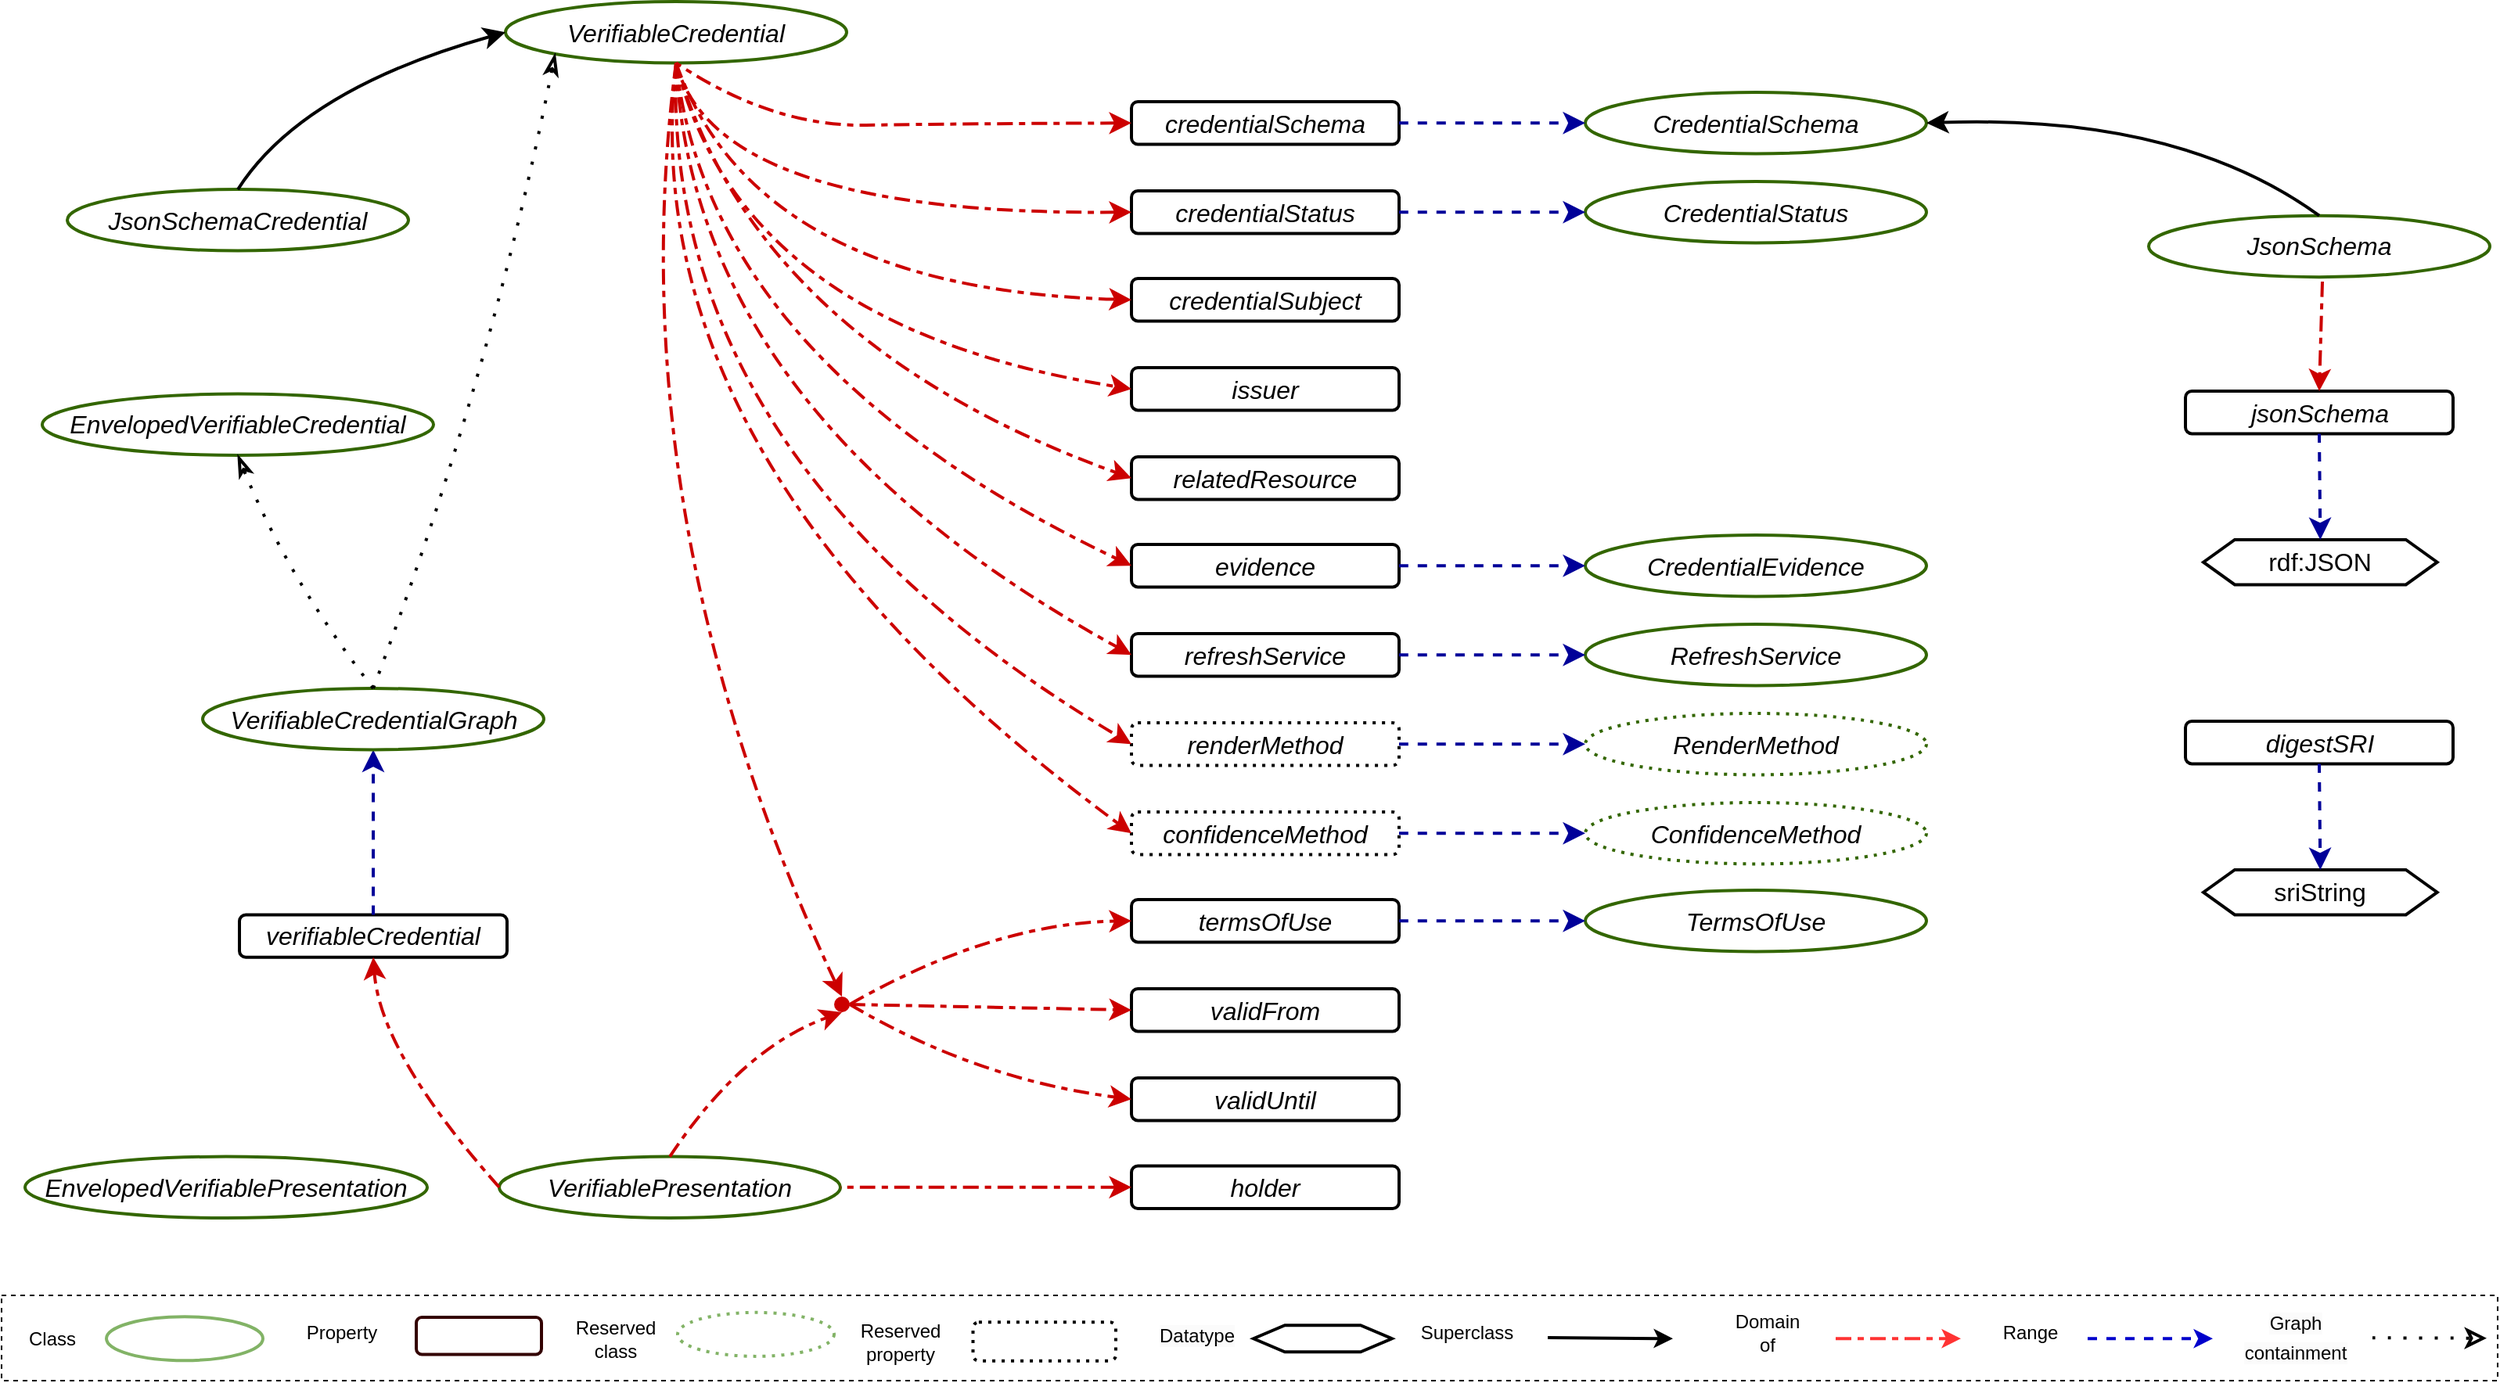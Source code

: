 <mxfile version="24.7.5">
  <diagram name="Page-1" id="5wcF2D67hh1iBqyEtvuE">
    <mxGraphModel dx="3200" dy="2116" grid="1" gridSize="10" guides="1" tooltips="1" connect="1" arrows="1" fold="1" page="1" pageScale="1" pageWidth="1600" pageHeight="900" math="0" shadow="0">
      <root>
        <mxCell id="0" />
        <mxCell id="1" parent="0" />
        <UserObject label="&lt;i&gt;&lt;font color=&quot;#000000&quot;&gt;verifiableCredential&lt;/font&gt;&lt;/i&gt;" link="https://www.w3.org/2018/credentials#verifiableCredential" id="1oUjKqBKF74gJ-cnWfdO-3">
          <mxCell style="rounded=1;whiteSpace=wrap;html=1;fontSize=16;fillColor=none;strokeWidth=2;" parent="1" vertex="1">
            <mxGeometry x="-1446" y="-305.295" width="171" height="27.21" as="geometry" />
          </mxCell>
        </UserObject>
        <UserObject label="&lt;i&gt;&lt;font color=&quot;#000000&quot;&gt;VerifiableCredential&lt;/font&gt;&lt;/i&gt;" link="https://www.w3.org/2018/credentials#VerifiableCredential" id="1oUjKqBKF74gJ-cnWfdO-5">
          <mxCell style="ellipse;whiteSpace=wrap;html=1;fontSize=16;fillColor=none;strokeWidth=2;strokeColor=#336600;" parent="1" vertex="1">
            <mxGeometry x="-1276" y="-889" width="218" height="39.215" as="geometry" />
          </mxCell>
        </UserObject>
        <UserObject label="&lt;i&gt;&lt;font color=&quot;#000000&quot;&gt;JsonSchemaCredential&lt;/font&gt;&lt;/i&gt;" link="https://www.w3.org/2018/credentials#JsonSchemaCredential" id="1oUjKqBKF74gJ-cnWfdO-6">
          <mxCell style="ellipse;whiteSpace=wrap;html=1;fontSize=16;fillColor=none;strokeWidth=2;strokeColor=#336600;" parent="1" vertex="1">
            <mxGeometry x="-1556" y="-768.954" width="218" height="39.215" as="geometry" />
          </mxCell>
        </UserObject>
        <UserObject label="&lt;i&gt;&lt;font color=&quot;#000000&quot;&gt;VerifiablePresentation&lt;/font&gt;&lt;/i&gt;" link="https://www.w3.org/2018/credentials#VerifiablePresentation" id="1oUjKqBKF74gJ-cnWfdO-7">
          <mxCell style="ellipse;whiteSpace=wrap;html=1;fontSize=16;fillColor=none;strokeWidth=2;strokeColor=#336600;" parent="1" vertex="1">
            <mxGeometry x="-1280" y="-150.718" width="218" height="39.215" as="geometry" />
          </mxCell>
        </UserObject>
        <mxCell id="1oUjKqBKF74gJ-cnWfdO-9" value="" style="endArrow=classic;html=1;rounded=0;fontSize=12;startSize=8;endSize=8;curved=1;exitX=0.5;exitY=0;exitDx=0;exitDy=0;entryX=0;entryY=0.5;entryDx=0;entryDy=0;strokeWidth=2;" parent="1" source="1oUjKqBKF74gJ-cnWfdO-6" target="1oUjKqBKF74gJ-cnWfdO-5" edge="1">
          <mxGeometry width="50" height="50" relative="1" as="geometry">
            <mxPoint x="-1530" y="-563.274" as="sourcePoint" />
            <mxPoint x="-1480" y="-603.29" as="targetPoint" />
            <Array as="points">
              <mxPoint x="-1406" y="-832.978" />
            </Array>
          </mxGeometry>
        </mxCell>
        <mxCell id="1oUjKqBKF74gJ-cnWfdO-12" value="" style="endArrow=classic;html=1;rounded=0;fontSize=12;startSize=8;endSize=8;curved=1;exitX=0.5;exitY=0;exitDx=0;exitDy=0;strokeColor=#000099;dashed=1;strokeWidth=2;entryX=0.5;entryY=1;entryDx=0;entryDy=0;" parent="1" source="1oUjKqBKF74gJ-cnWfdO-3" target="1oUjKqBKF74gJ-cnWfdO-15" edge="1">
          <mxGeometry width="50" height="50" relative="1" as="geometry">
            <mxPoint x="-1309" y="-492.047" as="sourcePoint" />
            <mxPoint x="-1286" y="-552.87" as="targetPoint" />
          </mxGeometry>
        </mxCell>
        <mxCell id="1oUjKqBKF74gJ-cnWfdO-13" style="edgeStyle=none;curved=1;rounded=0;orthogonalLoop=1;jettySize=auto;html=1;entryX=0.5;entryY=0;entryDx=0;entryDy=0;fontSize=12;startSize=8;endSize=8;" parent="1" source="1oUjKqBKF74gJ-cnWfdO-3" target="1oUjKqBKF74gJ-cnWfdO-3" edge="1">
          <mxGeometry relative="1" as="geometry" />
        </mxCell>
        <mxCell id="1oUjKqBKF74gJ-cnWfdO-14" value="" style="endArrow=classic;html=1;rounded=0;fontSize=12;startSize=8;endSize=8;curved=1;exitX=0;exitY=0.5;exitDx=0;exitDy=0;entryX=0.5;entryY=1;entryDx=0;entryDy=0;dashed=1;strokeWidth=2;strokeColor=#CC0000;endFill=1;startArrow=none;startFill=0;dashPattern=5 2 2 2;" parent="1" source="1oUjKqBKF74gJ-cnWfdO-7" target="1oUjKqBKF74gJ-cnWfdO-3" edge="1">
          <mxGeometry width="50" height="50" relative="1" as="geometry">
            <mxPoint x="-982" y="-436.025" as="sourcePoint" />
            <mxPoint x="-932" y="-476.041" as="targetPoint" />
            <Array as="points">
              <mxPoint x="-1356" y="-216.741" />
            </Array>
          </mxGeometry>
        </mxCell>
        <UserObject label="&lt;i&gt;&lt;font color=&quot;#000000&quot;&gt;VerifiableCredentialGraph&lt;/font&gt;&lt;/i&gt;" link="https://www.w3.org/2018/credentials#VerifiableCredentialGraph" id="1oUjKqBKF74gJ-cnWfdO-15">
          <mxCell style="ellipse;whiteSpace=wrap;html=1;fontSize=16;fillColor=none;strokeWidth=2;strokeColor=#336600;" parent="1" vertex="1">
            <mxGeometry x="-1469.5" y="-449.996" width="218" height="39.215" as="geometry" />
          </mxCell>
        </UserObject>
        <mxCell id="1oUjKqBKF74gJ-cnWfdO-10" style="edgeStyle=none;curved=1;rounded=0;orthogonalLoop=1;jettySize=auto;html=1;entryX=0;entryY=1;entryDx=0;entryDy=0;fontSize=12;startSize=8;endSize=8;dashed=1;dashPattern=1 4;strokeWidth=2;exitX=0.5;exitY=0;exitDx=0;exitDy=0;endArrow=classicThin;endFill=0;" parent="1" source="1oUjKqBKF74gJ-cnWfdO-15" target="1oUjKqBKF74gJ-cnWfdO-5" edge="1">
          <mxGeometry relative="1" as="geometry">
            <mxPoint x="-1246" y="-640.904" as="sourcePoint" />
            <Array as="points">
              <mxPoint x="-1285" y="-650" />
            </Array>
          </mxGeometry>
        </mxCell>
        <UserObject label="&lt;i&gt;&lt;font color=&quot;#000000&quot;&gt;credentialSchema&lt;/font&gt;&lt;/i&gt;" link="https://www.w3.org/2018/credentials#credentialSchema" id="lZdwYr-LXM3OhQDUA7XR-1">
          <mxCell style="rounded=1;whiteSpace=wrap;html=1;fontSize=16;fillColor=none;strokeWidth=2;" parent="1" vertex="1">
            <mxGeometry x="-876" y="-824.975" width="171" height="27.21" as="geometry" />
          </mxCell>
        </UserObject>
        <UserObject label="&lt;i&gt;&lt;font color=&quot;#000000&quot;&gt;credentialStatus&lt;/font&gt;&lt;/i&gt;" link="https://www.w3.org/2018/credentials#credentialStatus" id="lZdwYr-LXM3OhQDUA7XR-2">
          <mxCell style="rounded=1;whiteSpace=wrap;html=1;fontSize=16;fillColor=none;strokeWidth=2;" parent="1" vertex="1">
            <mxGeometry x="-876" y="-768" width="171" height="27.21" as="geometry" />
          </mxCell>
        </UserObject>
        <UserObject label="&lt;i&gt;&lt;font color=&quot;#000000&quot;&gt;credentialSubject&lt;/font&gt;&lt;/i&gt;" link="https://www.w3.org/2018/credentials#credentialSubject" id="lZdwYr-LXM3OhQDUA7XR-3">
          <mxCell style="rounded=1;whiteSpace=wrap;html=1;fontSize=16;fillColor=none;strokeWidth=2;" parent="1" vertex="1">
            <mxGeometry x="-876" y="-712" width="171" height="27.21" as="geometry" />
          </mxCell>
        </UserObject>
        <UserObject label="&lt;i&gt;&lt;font color=&quot;#000000&quot;&gt;issuer&lt;/font&gt;&lt;/i&gt;" link="https://www.w3.org/2018/credentials#issuer" id="lZdwYr-LXM3OhQDUA7XR-4">
          <mxCell style="rounded=1;whiteSpace=wrap;html=1;fontSize=16;fillColor=none;strokeWidth=2;" parent="1" vertex="1">
            <mxGeometry x="-876" y="-655" width="171" height="27.21" as="geometry" />
          </mxCell>
        </UserObject>
        <UserObject label="&lt;i&gt;&lt;font color=&quot;#000000&quot;&gt;evidence&lt;/font&gt;&lt;/i&gt;" link="https://www.w3.org/2018/credentials#evidence" id="lZdwYr-LXM3OhQDUA7XR-5">
          <mxCell style="rounded=1;whiteSpace=wrap;html=1;fontSize=16;fillColor=none;strokeWidth=2;" parent="1" vertex="1">
            <mxGeometry x="-876" y="-542" width="171" height="27.21" as="geometry" />
          </mxCell>
        </UserObject>
        <UserObject label="&lt;i&gt;&lt;font color=&quot;#000000&quot;&gt;refreshService&lt;/font&gt;&lt;/i&gt;" link="https://www.w3.org/2018/credentials#refreshService" id="lZdwYr-LXM3OhQDUA7XR-6">
          <mxCell style="rounded=1;whiteSpace=wrap;html=1;fontSize=16;fillColor=none;strokeWidth=2;" parent="1" vertex="1">
            <mxGeometry x="-876" y="-485" width="171" height="27.21" as="geometry" />
          </mxCell>
        </UserObject>
        <UserObject label="&lt;i&gt;&lt;font color=&quot;#000000&quot;&gt;renderMethod&lt;/font&gt;&lt;/i&gt;" link="https://www.w3.org/2018/credentials#renderMethod" id="lZdwYr-LXM3OhQDUA7XR-7">
          <mxCell style="rounded=1;whiteSpace=wrap;html=1;fontSize=16;fillColor=none;strokeWidth=2;dashed=1;dashPattern=1 2;" parent="1" vertex="1">
            <mxGeometry x="-876" y="-428" width="171" height="27.21" as="geometry" />
          </mxCell>
        </UserObject>
        <UserObject label="&lt;i&gt;&lt;font color=&quot;#000000&quot;&gt;confidenceMethod&lt;/font&gt;&lt;/i&gt;" link="https://www.w3.org/2018/credentials#confidenceMethod" id="lZdwYr-LXM3OhQDUA7XR-8">
          <mxCell style="rounded=1;whiteSpace=wrap;html=1;fontSize=16;fillColor=none;strokeWidth=2;dashed=1;dashPattern=1 2;" parent="1" vertex="1">
            <mxGeometry x="-876" y="-371" width="171" height="27.21" as="geometry" />
          </mxCell>
        </UserObject>
        <UserObject label="&lt;i&gt;&lt;font color=&quot;#000000&quot;&gt;termsOfUse&lt;/font&gt;&lt;/i&gt;" link="https://www.w3.org/2018/credentials#termsOfUse" id="lZdwYr-LXM3OhQDUA7XR-9">
          <mxCell style="rounded=1;whiteSpace=wrap;html=1;fontSize=16;fillColor=none;strokeWidth=2;" parent="1" vertex="1">
            <mxGeometry x="-876" y="-315" width="171" height="27.21" as="geometry" />
          </mxCell>
        </UserObject>
        <UserObject label="&lt;i&gt;&lt;font color=&quot;#000000&quot;&gt;validFrom&lt;/font&gt;&lt;/i&gt;" link="https://www.w3.org/2018/credentials#validFrom" id="lZdwYr-LXM3OhQDUA7XR-10">
          <mxCell style="rounded=1;whiteSpace=wrap;html=1;fontSize=16;fillColor=none;strokeWidth=2;" parent="1" vertex="1">
            <mxGeometry x="-876" y="-258" width="171" height="27.21" as="geometry" />
          </mxCell>
        </UserObject>
        <UserObject label="&lt;i&gt;&lt;font color=&quot;#000000&quot;&gt;validUntil&lt;/font&gt;&lt;/i&gt;" link="https://www.w3.org/2018/credentials#validUntil" id="lZdwYr-LXM3OhQDUA7XR-11">
          <mxCell style="rounded=1;whiteSpace=wrap;html=1;fontSize=16;fillColor=none;strokeWidth=2;" parent="1" vertex="1">
            <mxGeometry x="-876" y="-201" width="171" height="27.21" as="geometry" />
          </mxCell>
        </UserObject>
        <UserObject label="&lt;i&gt;&lt;font color=&quot;#000000&quot;&gt;holder&lt;/font&gt;&lt;/i&gt;" link="https://www.w3.org/2018/credentials#holder" id="lZdwYr-LXM3OhQDUA7XR-12">
          <mxCell style="rounded=1;whiteSpace=wrap;html=1;fontSize=16;fillColor=none;strokeWidth=2;" parent="1" vertex="1">
            <mxGeometry x="-876" y="-144.713" width="171" height="27.21" as="geometry" />
          </mxCell>
        </UserObject>
        <mxCell id="lZdwYr-LXM3OhQDUA7XR-13" value="" style="endArrow=none;html=1;rounded=0;fontSize=12;startSize=8;endSize=8;curved=1;exitX=0;exitY=0.5;exitDx=0;exitDy=0;entryX=1;entryY=0.5;entryDx=0;entryDy=0;dashed=1;strokeWidth=2;strokeColor=#CC0000;endFill=0;startArrow=classic;startFill=1;dashPattern=5 2 2 2;" parent="1" source="lZdwYr-LXM3OhQDUA7XR-12" target="1oUjKqBKF74gJ-cnWfdO-7" edge="1">
          <mxGeometry width="50" height="50" relative="1" as="geometry">
            <mxPoint x="-1034" y="-161.519" as="sourcePoint" />
            <mxPoint x="-1100" y="-336.787" as="targetPoint" />
          </mxGeometry>
        </mxCell>
        <mxCell id="lZdwYr-LXM3OhQDUA7XR-14" value="" style="endArrow=none;html=1;rounded=0;fontSize=12;startSize=8;endSize=8;curved=1;exitX=0;exitY=0.5;exitDx=0;exitDy=0;entryX=0.5;entryY=1;entryDx=0;entryDy=0;dashed=1;strokeWidth=2;strokeColor=#CC0000;endFill=0;startArrow=classic;startFill=1;dashPattern=5 2 2 2;" parent="1" source="lZdwYr-LXM3OhQDUA7XR-1" target="1oUjKqBKF74gJ-cnWfdO-5" edge="1">
          <mxGeometry width="50" height="50" relative="1" as="geometry">
            <mxPoint x="-1024" y="-601.689" as="sourcePoint" />
            <mxPoint x="-1090" y="-776.957" as="targetPoint" />
            <Array as="points">
              <mxPoint x="-985" y="-811" />
              <mxPoint x="-1106" y="-808.969" />
            </Array>
          </mxGeometry>
        </mxCell>
        <mxCell id="lZdwYr-LXM3OhQDUA7XR-15" value="" style="endArrow=none;html=1;rounded=0;fontSize=12;startSize=8;endSize=8;curved=1;exitX=0;exitY=0.5;exitDx=0;exitDy=0;entryX=0.5;entryY=1;entryDx=0;entryDy=0;dashed=1;strokeWidth=2;strokeColor=#CC0000;endFill=0;startArrow=classic;startFill=1;dashPattern=5 2 2 2;" parent="1" source="lZdwYr-LXM3OhQDUA7XR-2" target="1oUjKqBKF74gJ-cnWfdO-5" edge="1">
          <mxGeometry width="50" height="50" relative="1" as="geometry">
            <mxPoint x="-983" y="-754.548" as="sourcePoint" />
            <mxPoint x="-1196" y="-792.963" as="targetPoint" />
            <Array as="points">
              <mxPoint x="-1142" y="-752.147" />
            </Array>
          </mxGeometry>
        </mxCell>
        <mxCell id="lZdwYr-LXM3OhQDUA7XR-16" value="" style="endArrow=classic;html=1;rounded=0;fontSize=12;startSize=8;endSize=8;curved=1;exitX=0.5;exitY=1;exitDx=0;exitDy=0;entryX=0;entryY=0.5;entryDx=0;entryDy=0;dashed=1;strokeWidth=2;strokeColor=#CC0000;endFill=1;startArrow=none;startFill=0;dashPattern=5 2 2 2;" parent="1" source="1oUjKqBKF74gJ-cnWfdO-5" target="lZdwYr-LXM3OhQDUA7XR-3" edge="1">
          <mxGeometry width="50" height="50" relative="1" as="geometry">
            <mxPoint x="-1144" y="-497.649" as="sourcePoint" />
            <mxPoint x="-1210" y="-672.917" as="targetPoint" />
            <Array as="points">
              <mxPoint x="-1116" y="-704.929" />
            </Array>
          </mxGeometry>
        </mxCell>
        <mxCell id="lZdwYr-LXM3OhQDUA7XR-17" value="" style="endArrow=classic;html=1;rounded=0;fontSize=12;startSize=8;endSize=8;curved=1;exitX=0.5;exitY=1;exitDx=0;exitDy=0;entryX=0;entryY=0.5;entryDx=0;entryDy=0;dashed=1;strokeWidth=2;strokeColor=#CC0000;endFill=1;startArrow=none;startFill=0;dashPattern=5 2 2 2;" parent="1" source="1oUjKqBKF74gJ-cnWfdO-5" target="lZdwYr-LXM3OhQDUA7XR-4" edge="1">
          <mxGeometry width="50" height="50" relative="1" as="geometry">
            <mxPoint x="-1157" y="-841.782" as="sourcePoint" />
            <mxPoint x="-937" y="-691.324" as="targetPoint" />
            <Array as="points">
              <mxPoint x="-1126" y="-680.92" />
            </Array>
          </mxGeometry>
        </mxCell>
        <mxCell id="lZdwYr-LXM3OhQDUA7XR-18" value="" style="endArrow=classic;html=1;rounded=0;fontSize=12;startSize=8;endSize=8;curved=1;exitX=0.5;exitY=1;exitDx=0;exitDy=0;dashed=1;strokeWidth=2;strokeColor=#CC0000;endFill=1;startArrow=none;startFill=0;entryX=0;entryY=0.5;entryDx=0;entryDy=0;dashPattern=5 2 2 2;" parent="1" source="1oUjKqBKF74gJ-cnWfdO-5" target="lZdwYr-LXM3OhQDUA7XR-5" edge="1">
          <mxGeometry width="50" height="50" relative="1" as="geometry">
            <mxPoint x="-1147" y="-833.779" as="sourcePoint" />
            <mxPoint x="-956" y="-592.886" as="targetPoint" />
            <Array as="points">
              <mxPoint x="-1146" y="-656.91" />
            </Array>
          </mxGeometry>
        </mxCell>
        <mxCell id="lZdwYr-LXM3OhQDUA7XR-19" value="" style="endArrow=classic;html=1;rounded=0;fontSize=12;startSize=8;endSize=8;curved=1;exitX=0.5;exitY=1;exitDx=0;exitDy=0;entryX=0;entryY=0.5;entryDx=0;entryDy=0;dashed=1;strokeWidth=2;strokeColor=#CC0000;endFill=1;startArrow=none;startFill=0;dashPattern=5 2 2 2;" parent="1" source="1oUjKqBKF74gJ-cnWfdO-5" target="lZdwYr-LXM3OhQDUA7XR-6" edge="1">
          <mxGeometry width="50" height="50" relative="1" as="geometry">
            <mxPoint x="-1137" y="-825.776" as="sourcePoint" />
            <mxPoint x="-917" y="-675.318" as="targetPoint" />
            <Array as="points">
              <mxPoint x="-1156" y="-624.898" />
            </Array>
          </mxGeometry>
        </mxCell>
        <mxCell id="lZdwYr-LXM3OhQDUA7XR-20" value="" style="endArrow=classic;html=1;rounded=0;fontSize=12;startSize=8;endSize=8;curved=1;exitX=0.5;exitY=1;exitDx=0;exitDy=0;entryX=0;entryY=0.5;entryDx=0;entryDy=0;dashed=1;strokeWidth=2;strokeColor=#CC0000;endFill=1;startArrow=none;startFill=0;dashPattern=5 2 2 2;" parent="1" source="1oUjKqBKF74gJ-cnWfdO-5" target="lZdwYr-LXM3OhQDUA7XR-7" edge="1">
          <mxGeometry width="50" height="50" relative="1" as="geometry">
            <mxPoint x="-1127" y="-817.773" as="sourcePoint" />
            <mxPoint x="-907" y="-667.314" as="targetPoint" />
            <Array as="points">
              <mxPoint x="-1176" y="-592.886" />
            </Array>
          </mxGeometry>
        </mxCell>
        <mxCell id="lZdwYr-LXM3OhQDUA7XR-21" value="" style="endArrow=classic;html=1;rounded=0;fontSize=12;startSize=8;endSize=8;curved=1;exitX=0.5;exitY=1;exitDx=0;exitDy=0;entryX=0;entryY=0.5;entryDx=0;entryDy=0;dashed=1;strokeWidth=2;strokeColor=#CC0000;endFill=1;startArrow=none;startFill=0;dashPattern=5 2 2 2;" parent="1" source="1oUjKqBKF74gJ-cnWfdO-5" target="lZdwYr-LXM3OhQDUA7XR-8" edge="1">
          <mxGeometry width="50" height="50" relative="1" as="geometry">
            <mxPoint x="-1117" y="-809.769" as="sourcePoint" />
            <mxPoint x="-897" y="-659.311" as="targetPoint" />
            <Array as="points">
              <mxPoint x="-1196" y="-592.886" />
            </Array>
          </mxGeometry>
        </mxCell>
        <mxCell id="lZdwYr-LXM3OhQDUA7XR-22" value="" style="ellipse;whiteSpace=wrap;html=1;aspect=fixed;fontSize=16;fillColor=#cc0000;strokeColor=none;" parent="1" vertex="1">
          <mxGeometry x="-1066" y="-253" width="10" height="10" as="geometry" />
        </mxCell>
        <mxCell id="lZdwYr-LXM3OhQDUA7XR-23" value="" style="endArrow=classic;html=1;rounded=0;fontSize=12;startSize=8;endSize=8;curved=1;exitX=0.5;exitY=0;exitDx=0;exitDy=0;entryX=0.5;entryY=1;entryDx=0;entryDy=0;dashed=1;strokeWidth=2;strokeColor=#CC0000;endFill=1;startArrow=none;startFill=0;dashPattern=5 2 2 2;" parent="1" source="1oUjKqBKF74gJ-cnWfdO-7" target="lZdwYr-LXM3OhQDUA7XR-22" edge="1">
          <mxGeometry width="50" height="50" relative="1" as="geometry">
            <mxPoint x="-866" y="-123.104" as="sourcePoint" />
            <mxPoint x="-1048" y="-123.104" as="targetPoint" />
            <Array as="points">
              <mxPoint x="-1125" y="-220" />
            </Array>
          </mxGeometry>
        </mxCell>
        <mxCell id="lZdwYr-LXM3OhQDUA7XR-24" value="" style="endArrow=classic;html=1;rounded=0;fontSize=12;startSize=8;endSize=8;curved=1;exitX=0.5;exitY=1;exitDx=0;exitDy=0;dashed=1;strokeWidth=2;strokeColor=#CC0000;endFill=1;startArrow=none;startFill=0;dashPattern=5 2 2 2;entryX=0.5;entryY=0;entryDx=0;entryDy=0;" parent="1" source="1oUjKqBKF74gJ-cnWfdO-5" target="lZdwYr-LXM3OhQDUA7XR-22" edge="1">
          <mxGeometry width="50" height="50" relative="1" as="geometry">
            <mxPoint x="-856" y="-115.101" as="sourcePoint" />
            <mxPoint x="-1055" y="-307" as="targetPoint" />
            <Array as="points">
              <mxPoint x="-1205" y="-560" />
            </Array>
          </mxGeometry>
        </mxCell>
        <mxCell id="lZdwYr-LXM3OhQDUA7XR-25" value="" style="endArrow=classic;html=1;rounded=0;fontSize=12;startSize=8;endSize=8;curved=1;exitX=1;exitY=0.5;exitDx=0;exitDy=0;entryX=0;entryY=0.5;entryDx=0;entryDy=0;dashed=1;strokeWidth=2;strokeColor=#CC0000;endFill=1;startArrow=none;startFill=0;dashPattern=5 2 2 2;" parent="1" source="lZdwYr-LXM3OhQDUA7XR-22" target="lZdwYr-LXM3OhQDUA7XR-10" edge="1">
          <mxGeometry width="50" height="50" relative="1" as="geometry">
            <mxPoint x="-924" y="-307.576" as="sourcePoint" />
            <mxPoint x="-1106" y="-307.576" as="targetPoint" />
          </mxGeometry>
        </mxCell>
        <mxCell id="lZdwYr-LXM3OhQDUA7XR-26" value="" style="endArrow=classic;html=1;rounded=0;fontSize=12;startSize=8;endSize=8;curved=1;exitX=1;exitY=0.5;exitDx=0;exitDy=0;dashed=1;strokeWidth=2;strokeColor=#CC0000;endFill=1;startArrow=none;startFill=0;entryX=0;entryY=0.5;entryDx=0;entryDy=0;dashPattern=5 2 2 2;" parent="1" source="lZdwYr-LXM3OhQDUA7XR-22" target="lZdwYr-LXM3OhQDUA7XR-9" edge="1">
          <mxGeometry width="50" height="50" relative="1" as="geometry">
            <mxPoint x="-1137" y="-299.172" as="sourcePoint" />
            <mxPoint x="-896" y="-360.796" as="targetPoint" />
            <Array as="points">
              <mxPoint x="-965" y="-300" />
            </Array>
          </mxGeometry>
        </mxCell>
        <mxCell id="lZdwYr-LXM3OhQDUA7XR-27" value="" style="endArrow=classic;html=1;rounded=0;fontSize=12;startSize=8;endSize=8;curved=1;dashed=1;strokeWidth=2;strokeColor=#CC0000;endFill=1;startArrow=none;startFill=0;entryX=0;entryY=0.5;entryDx=0;entryDy=0;exitX=1;exitY=0.5;exitDx=0;exitDy=0;dashPattern=5 2 2 2;" parent="1" source="lZdwYr-LXM3OhQDUA7XR-22" target="lZdwYr-LXM3OhQDUA7XR-11" edge="1">
          <mxGeometry width="50" height="50" relative="1" as="geometry">
            <mxPoint x="-1136" y="-280.765" as="sourcePoint" />
            <mxPoint x="-916" y="-232.747" as="targetPoint" />
            <Array as="points">
              <mxPoint x="-975" y="-200" />
            </Array>
          </mxGeometry>
        </mxCell>
        <UserObject label="&lt;i&gt;&lt;font color=&quot;#000000&quot;&gt;RenderMethod&lt;/font&gt;&lt;/i&gt;" link="https://www.w3.org/2018/credentials#RenderMethod" id="lZdwYr-LXM3OhQDUA7XR-28">
          <mxCell style="ellipse;whiteSpace=wrap;html=1;fontSize=16;fillColor=none;strokeWidth=2;strokeColor=#336600;dashed=1;dashPattern=1 2;" parent="1" vertex="1">
            <mxGeometry x="-586" y="-434.002" width="218" height="39.215" as="geometry" />
          </mxCell>
        </UserObject>
        <UserObject label="&lt;i&gt;&lt;font color=&quot;#000000&quot;&gt;CredentialEvidence&lt;/font&gt;&lt;/i&gt;" link="https://www.w3.org/2018/credentials#CredentialEvidence" id="lZdwYr-LXM3OhQDUA7XR-29">
          <mxCell style="ellipse;whiteSpace=wrap;html=1;fontSize=16;fillColor=none;strokeWidth=2;strokeColor=#336600;" parent="1" vertex="1">
            <mxGeometry x="-586" y="-548.002" width="218" height="39.215" as="geometry" />
          </mxCell>
        </UserObject>
        <UserObject label="&lt;i&gt;&lt;font color=&quot;#000000&quot;&gt;RefreshService&lt;/font&gt;&lt;/i&gt;" link="https://www.w3.org/2018/credentials#RefreshService" id="lZdwYr-LXM3OhQDUA7XR-30">
          <mxCell style="ellipse;whiteSpace=wrap;html=1;fontSize=16;fillColor=none;strokeWidth=2;strokeColor=#336600;" parent="1" vertex="1">
            <mxGeometry x="-586" y="-491.002" width="218" height="39.215" as="geometry" />
          </mxCell>
        </UserObject>
        <UserObject label="&lt;i&gt;&lt;font color=&quot;#000000&quot;&gt;ConfidenceMethod&lt;/font&gt;&lt;/i&gt;" link="https://www.w3.org/2018/credentials#ConfidenceMethod" id="lZdwYr-LXM3OhQDUA7XR-31">
          <mxCell style="ellipse;whiteSpace=wrap;html=1;fontSize=16;fillColor=none;strokeWidth=2;strokeColor=#336600;dashed=1;dashPattern=1 2;" parent="1" vertex="1">
            <mxGeometry x="-586" y="-377.002" width="218" height="39.215" as="geometry" />
          </mxCell>
        </UserObject>
        <UserObject label="&lt;i&gt;&lt;font color=&quot;#000000&quot;&gt;TermsOfUse&lt;/font&gt;&lt;/i&gt;" link="https://www.w3.org/2018/credentials#TermsOfUse" id="lZdwYr-LXM3OhQDUA7XR-32">
          <mxCell style="ellipse;whiteSpace=wrap;html=1;fontSize=16;fillColor=none;strokeWidth=2;strokeColor=#336600;" parent="1" vertex="1">
            <mxGeometry x="-586" y="-321.002" width="218" height="39.215" as="geometry" />
          </mxCell>
        </UserObject>
        <UserObject label="&lt;i&gt;&lt;font color=&quot;#000000&quot;&gt;CredentialSchema&lt;/font&gt;&lt;/i&gt;" link="https://www.w3.org/2018/credentials#CredentialSchema" id="lZdwYr-LXM3OhQDUA7XR-33">
          <mxCell style="ellipse;whiteSpace=wrap;html=1;fontSize=16;fillColor=none;strokeWidth=2;strokeColor=#336600;" parent="1" vertex="1">
            <mxGeometry x="-586" y="-830.978" width="218" height="39.215" as="geometry" />
          </mxCell>
        </UserObject>
        <UserObject label="&lt;i&gt;&lt;font color=&quot;#000000&quot;&gt;CredentialStatus&lt;/font&gt;&lt;/i&gt;" link="https://www.w3.org/2018/credentials#CredentialStatus" id="lZdwYr-LXM3OhQDUA7XR-34">
          <mxCell style="ellipse;whiteSpace=wrap;html=1;fontSize=16;fillColor=none;strokeWidth=2;strokeColor=#336600;" parent="1" vertex="1">
            <mxGeometry x="-586" y="-774.002" width="218" height="39.215" as="geometry" />
          </mxCell>
        </UserObject>
        <mxCell id="lZdwYr-LXM3OhQDUA7XR-35" value="" style="endArrow=classic;html=1;rounded=0;fontSize=12;startSize=8;endSize=8;curved=1;entryX=0;entryY=0.5;entryDx=0;entryDy=0;exitX=1;exitY=0.5;exitDx=0;exitDy=0;strokeColor=#000099;dashed=1;strokeWidth=2;" parent="1" source="lZdwYr-LXM3OhQDUA7XR-1" target="lZdwYr-LXM3OhQDUA7XR-33" edge="1">
          <mxGeometry width="50" height="50" relative="1" as="geometry">
            <mxPoint x="-616" y="-604.09" as="sourcePoint" />
            <mxPoint x="-616" y="-712.932" as="targetPoint" />
          </mxGeometry>
        </mxCell>
        <mxCell id="lZdwYr-LXM3OhQDUA7XR-36" value="" style="endArrow=classic;html=1;rounded=0;fontSize=12;startSize=8;endSize=8;curved=1;strokeColor=#000099;dashed=1;strokeWidth=2;exitX=1;exitY=0.5;exitDx=0;exitDy=0;entryX=0;entryY=0.5;entryDx=0;entryDy=0;" parent="1" source="lZdwYr-LXM3OhQDUA7XR-2" target="lZdwYr-LXM3OhQDUA7XR-34" edge="1">
          <mxGeometry width="50" height="50" relative="1" as="geometry">
            <mxPoint x="-676" y="-736.941" as="sourcePoint" />
            <mxPoint x="-596" y="-720.935" as="targetPoint" />
          </mxGeometry>
        </mxCell>
        <mxCell id="lZdwYr-LXM3OhQDUA7XR-37" value="" style="endArrow=classic;html=1;rounded=0;fontSize=12;startSize=8;endSize=8;curved=1;entryX=0;entryY=0.5;entryDx=0;entryDy=0;strokeColor=#000099;dashed=1;strokeWidth=2;exitX=1;exitY=0.5;exitDx=0;exitDy=0;" parent="1" source="lZdwYr-LXM3OhQDUA7XR-5" target="lZdwYr-LXM3OhQDUA7XR-29" edge="1">
          <mxGeometry width="50" height="50" relative="1" as="geometry">
            <mxPoint x="-696" y="-522.883" as="sourcePoint" />
            <mxPoint x="-537" y="-568.5" as="targetPoint" />
          </mxGeometry>
        </mxCell>
        <mxCell id="lZdwYr-LXM3OhQDUA7XR-38" value="" style="endArrow=classic;html=1;rounded=0;fontSize=12;startSize=8;endSize=8;curved=1;entryX=0;entryY=0.5;entryDx=0;entryDy=0;exitX=1;exitY=0.5;exitDx=0;exitDy=0;strokeColor=#000099;dashed=1;strokeWidth=2;" parent="1" source="lZdwYr-LXM3OhQDUA7XR-6" target="lZdwYr-LXM3OhQDUA7XR-30" edge="1">
          <mxGeometry width="50" height="50" relative="1" as="geometry">
            <mxPoint x="-666" y="-610.917" as="sourcePoint" />
            <mxPoint x="-547" y="-610.917" as="targetPoint" />
          </mxGeometry>
        </mxCell>
        <mxCell id="lZdwYr-LXM3OhQDUA7XR-39" value="" style="endArrow=classic;html=1;rounded=0;fontSize=12;startSize=8;endSize=8;curved=1;entryX=0;entryY=0.5;entryDx=0;entryDy=0;exitX=1;exitY=0.5;exitDx=0;exitDy=0;strokeColor=#000099;dashed=1;strokeWidth=2;" parent="1" source="lZdwYr-LXM3OhQDUA7XR-7" target="lZdwYr-LXM3OhQDUA7XR-28" edge="1">
          <mxGeometry width="50" height="50" relative="1" as="geometry">
            <mxPoint x="-556" y="-611.717" as="sourcePoint" />
            <mxPoint x="-437" y="-611.717" as="targetPoint" />
          </mxGeometry>
        </mxCell>
        <mxCell id="lZdwYr-LXM3OhQDUA7XR-40" value="" style="endArrow=classic;html=1;rounded=0;fontSize=12;startSize=8;endSize=8;curved=1;entryX=0;entryY=0.5;entryDx=0;entryDy=0;exitX=1;exitY=0.5;exitDx=0;exitDy=0;strokeColor=#000099;dashed=1;strokeWidth=2;" parent="1" source="lZdwYr-LXM3OhQDUA7XR-8" target="lZdwYr-LXM3OhQDUA7XR-31" edge="1">
          <mxGeometry width="50" height="50" relative="1" as="geometry">
            <mxPoint x="-666" y="-322.805" as="sourcePoint" />
            <mxPoint x="-547" y="-322.805" as="targetPoint" />
          </mxGeometry>
        </mxCell>
        <mxCell id="lZdwYr-LXM3OhQDUA7XR-41" value="" style="endArrow=classic;html=1;rounded=0;fontSize=12;startSize=8;endSize=8;curved=1;entryX=0;entryY=0.5;entryDx=0;entryDy=0;exitX=1;exitY=0.5;exitDx=0;exitDy=0;strokeColor=#000099;dashed=1;strokeWidth=2;" parent="1" source="lZdwYr-LXM3OhQDUA7XR-9" target="lZdwYr-LXM3OhQDUA7XR-32" edge="1">
          <mxGeometry width="50" height="50" relative="1" as="geometry">
            <mxPoint x="-686" y="-274.787" as="sourcePoint" />
            <mxPoint x="-567" y="-274.787" as="targetPoint" />
          </mxGeometry>
        </mxCell>
        <UserObject label="&lt;i&gt;&lt;font color=&quot;#000000&quot;&gt;JsonSchema&lt;/font&gt;&lt;/i&gt;" link="https://www.w3.org/2018/credentials#JsonSchema" id="lZdwYr-LXM3OhQDUA7XR-42">
          <mxCell style="ellipse;whiteSpace=wrap;html=1;fontSize=16;fillColor=none;strokeWidth=2;strokeColor=#336600;" parent="1" vertex="1">
            <mxGeometry x="-226" y="-752.147" width="218" height="39.215" as="geometry" />
          </mxCell>
        </UserObject>
        <mxCell id="lZdwYr-LXM3OhQDUA7XR-43" value="" style="endArrow=classic;html=1;rounded=0;fontSize=12;startSize=8;endSize=8;curved=1;exitX=0.5;exitY=0;exitDx=0;exitDy=0;entryX=1;entryY=0.5;entryDx=0;entryDy=0;strokeWidth=2;" parent="1" source="lZdwYr-LXM3OhQDUA7XR-42" target="lZdwYr-LXM3OhQDUA7XR-33" edge="1">
          <mxGeometry width="50" height="50" relative="1" as="geometry">
            <mxPoint x="-236" y="-484.444" as="sourcePoint" />
            <mxPoint x="-65" y="-584.483" as="targetPoint" />
            <Array as="points">
              <mxPoint x="-206" y="-816.972" />
            </Array>
          </mxGeometry>
        </mxCell>
        <UserObject label="&lt;i&gt;&lt;font color=&quot;#000000&quot;&gt;jsonSchema&lt;/font&gt;&lt;/i&gt;" link="https://www.w3.org/2018/credentials#credentialSubject" id="usrDyYZYH79wCYu34c_K-7">
          <mxCell style="rounded=1;whiteSpace=wrap;html=1;fontSize=16;fillColor=none;strokeWidth=2;" parent="1" vertex="1">
            <mxGeometry x="-202.5" y="-640.002" width="171" height="27.21" as="geometry" />
          </mxCell>
        </UserObject>
        <mxCell id="usrDyYZYH79wCYu34c_K-8" value="" style="endArrow=classic;html=1;rounded=0;fontSize=12;startSize=8;endSize=8;curved=1;dashed=1;strokeWidth=2;strokeColor=#CC0000;endFill=1;startArrow=none;startFill=0;dashPattern=5 2 2 2;entryX=0.5;entryY=0;entryDx=0;entryDy=0;" parent="1" target="usrDyYZYH79wCYu34c_K-7" edge="1">
          <mxGeometry width="50" height="50" relative="1" as="geometry">
            <mxPoint x="-115" y="-710" as="sourcePoint" />
            <mxPoint x="-85" y="-310" as="targetPoint" />
          </mxGeometry>
        </mxCell>
        <UserObject label="&lt;font color=&quot;#000000&quot;&gt;rdf:JSON&lt;/font&gt;" id="usrDyYZYH79wCYu34c_K-9">
          <mxCell style="shape=hexagon;perimeter=hexagonPerimeter2;whiteSpace=wrap;html=1;fixedSize=1;fontSize=16;fillColor=none;strokeWidth=2;" parent="1" vertex="1">
            <mxGeometry x="-191.0" y="-545.0" width="149.369" height="28.709" as="geometry" />
          </mxCell>
        </UserObject>
        <mxCell id="usrDyYZYH79wCYu34c_K-10" value="" style="endArrow=classic;html=1;rounded=0;fontSize=12;startSize=8;endSize=8;curved=1;entryX=0.5;entryY=0;entryDx=0;entryDy=0;exitX=0.5;exitY=1;exitDx=0;exitDy=0;strokeColor=#000099;dashed=1;strokeWidth=2;" parent="1" source="usrDyYZYH79wCYu34c_K-7" target="usrDyYZYH79wCYu34c_K-9" edge="1">
          <mxGeometry width="50" height="50" relative="1" as="geometry">
            <mxPoint x="-305" y="-389.803" as="sourcePoint" />
            <mxPoint x="-186" y="-389.803" as="targetPoint" />
          </mxGeometry>
        </mxCell>
        <UserObject label="&lt;i&gt;&lt;font color=&quot;#000000&quot;&gt;relatedResource&lt;/font&gt;&lt;/i&gt;" link="https://www.w3.org/2018/credentials#relatedResource" id="NdHKz3nYJsEpI_Vai11b-1">
          <mxCell style="rounded=1;whiteSpace=wrap;html=1;fontSize=16;fillColor=none;strokeWidth=2;" parent="1" vertex="1">
            <mxGeometry x="-876" y="-598" width="171" height="27.21" as="geometry" />
          </mxCell>
        </UserObject>
        <mxCell id="NdHKz3nYJsEpI_Vai11b-2" value="" style="endArrow=classic;html=1;rounded=0;fontSize=12;startSize=8;endSize=8;curved=1;exitX=0.5;exitY=1;exitDx=0;exitDy=0;entryX=0;entryY=0.5;entryDx=0;entryDy=0;dashed=1;strokeWidth=2;strokeColor=#CC0000;endFill=1;startArrow=none;startFill=0;dashPattern=5 2 2 2;" parent="1" source="1oUjKqBKF74gJ-cnWfdO-5" target="NdHKz3nYJsEpI_Vai11b-1" edge="1">
          <mxGeometry width="50" height="50" relative="1" as="geometry">
            <mxPoint x="-1157" y="-840" as="sourcePoint" />
            <mxPoint x="-866" y="-631" as="targetPoint" />
            <Array as="points">
              <mxPoint x="-1116" y="-670.92" />
            </Array>
          </mxGeometry>
        </mxCell>
        <UserObject label="&lt;i&gt;&lt;font color=&quot;#000000&quot;&gt;digestSRI&lt;/font&gt;&lt;/i&gt;" link="https://www.w3.org/2018/credentials#digestSRI" id="NdHKz3nYJsEpI_Vai11b-3">
          <mxCell style="rounded=1;whiteSpace=wrap;html=1;fontSize=16;fillColor=none;strokeWidth=2;" parent="1" vertex="1">
            <mxGeometry x="-202.5" y="-429.002" width="171" height="27.21" as="geometry" />
          </mxCell>
        </UserObject>
        <UserObject label="&lt;font color=&quot;#000000&quot;&gt;sriString&lt;/font&gt;" link="https://www.w3.org/2018/credentials#sriString" id="NdHKz3nYJsEpI_Vai11b-4">
          <mxCell style="shape=hexagon;perimeter=hexagonPerimeter2;whiteSpace=wrap;html=1;fixedSize=1;fontSize=16;fillColor=none;strokeWidth=2;" parent="1" vertex="1">
            <mxGeometry x="-191.0" y="-334.0" width="149.369" height="28.709" as="geometry" />
          </mxCell>
        </UserObject>
        <mxCell id="NdHKz3nYJsEpI_Vai11b-5" value="" style="endArrow=classic;html=1;rounded=0;fontSize=12;startSize=8;endSize=8;curved=1;entryX=0.5;entryY=0;entryDx=0;entryDy=0;exitX=0.5;exitY=1;exitDx=0;exitDy=0;strokeColor=#000099;dashed=1;strokeWidth=2;" parent="1" source="NdHKz3nYJsEpI_Vai11b-3" target="NdHKz3nYJsEpI_Vai11b-4" edge="1">
          <mxGeometry width="50" height="50" relative="1" as="geometry">
            <mxPoint x="-305" y="-178.803" as="sourcePoint" />
            <mxPoint x="-186" y="-178.803" as="targetPoint" />
          </mxGeometry>
        </mxCell>
        <UserObject label="&lt;i&gt;&lt;font color=&quot;#000000&quot;&gt;EnvelopedVerifiableCredential&lt;/font&gt;&lt;/i&gt;" link="https://www.w3.org/2018/credentials#EnvelopedVerifiableCredential" id="jcIRoWpeUHbpSJrjuQO4-1">
          <mxCell style="ellipse;whiteSpace=wrap;html=1;fontSize=16;fillColor=none;strokeWidth=2;strokeColor=#336600;" parent="1" vertex="1">
            <mxGeometry x="-1572" y="-638.22" width="250" height="39.22" as="geometry" />
          </mxCell>
        </UserObject>
        <mxCell id="jcIRoWpeUHbpSJrjuQO4-2" style="edgeStyle=none;curved=1;rounded=0;orthogonalLoop=1;jettySize=auto;html=1;entryX=0.5;entryY=1;entryDx=0;entryDy=0;fontSize=12;startSize=8;endSize=8;dashed=1;dashPattern=1 4;strokeWidth=2;exitX=0.5;exitY=0;exitDx=0;exitDy=0;endArrow=classicThin;endFill=0;" parent="1" source="1oUjKqBKF74gJ-cnWfdO-15" target="jcIRoWpeUHbpSJrjuQO4-1" edge="1">
          <mxGeometry relative="1" as="geometry">
            <mxPoint x="-1356" y="-458" as="sourcePoint" />
            <mxPoint x="-1184" y="-752.15" as="targetPoint" />
            <Array as="points">
              <mxPoint x="-1415" y="-520" />
            </Array>
          </mxGeometry>
        </mxCell>
        <mxCell id="jcIRoWpeUHbpSJrjuQO4-4" value="" style="group" parent="1" vertex="1" connectable="0">
          <mxGeometry x="-1598" y="-62" width="1595" height="54.5" as="geometry" />
        </mxCell>
        <mxCell id="jcIRoWpeUHbpSJrjuQO4-5" value="" style="rounded=0;whiteSpace=wrap;html=1;fillColor=none;dashed=1;" parent="jcIRoWpeUHbpSJrjuQO4-4" vertex="1">
          <mxGeometry width="1595" height="54.5" as="geometry" />
        </mxCell>
        <mxCell id="jcIRoWpeUHbpSJrjuQO4-6" value="" style="group" parent="jcIRoWpeUHbpSJrjuQO4-4" vertex="1" connectable="0">
          <mxGeometry x="725" y="7.64" width="163.4" height="40" as="geometry" />
        </mxCell>
        <UserObject label="" id="jcIRoWpeUHbpSJrjuQO4-7">
          <mxCell style="shape=hexagon;perimeter=hexagonPerimeter2;whiteSpace=wrap;html=1;fixedSize=1;fontSize=16;fillColor=none;strokeWidth=2;" parent="jcIRoWpeUHbpSJrjuQO4-6" vertex="1">
            <mxGeometry x="75" y="11.5" width="88.4" height="17" as="geometry" />
          </mxCell>
        </UserObject>
        <mxCell id="jcIRoWpeUHbpSJrjuQO4-8" value="&lt;span style=&quot;color: rgb(0, 0, 0); font-family: Helvetica; font-size: 12px; font-style: normal; font-variant-ligatures: normal; font-variant-caps: normal; font-weight: 400; letter-spacing: normal; orphans: 2; text-align: center; text-indent: 0px; text-transform: none; widows: 2; word-spacing: 0px; -webkit-text-stroke-width: 0px; background-color: rgb(251, 251, 251); text-decoration-thickness: initial; text-decoration-style: initial; text-decoration-color: initial; float: none; display: inline !important;&quot;&gt;Datatype&lt;/span&gt;" style="text;whiteSpace=wrap;html=1;fontSize=16;" parent="jcIRoWpeUHbpSJrjuQO4-6" vertex="1">
          <mxGeometry x="13" width="90" height="40" as="geometry" />
        </mxCell>
        <mxCell id="jcIRoWpeUHbpSJrjuQO4-9" value="" style="group" parent="jcIRoWpeUHbpSJrjuQO4-4" vertex="1" connectable="0">
          <mxGeometry x="182" y="9.077" width="170" height="37.125" as="geometry" />
        </mxCell>
        <mxCell id="jcIRoWpeUHbpSJrjuQO4-10" value="" style="rounded=1;whiteSpace=wrap;html=1;fillColor=none;strokeColor=#330000;strokeWidth=2;" parent="jcIRoWpeUHbpSJrjuQO4-9" vertex="1">
          <mxGeometry x="83" y="4.95" width="80" height="23.686" as="geometry" />
        </mxCell>
        <mxCell id="jcIRoWpeUHbpSJrjuQO4-11" value="Property" style="text;html=1;align=center;verticalAlign=middle;resizable=0;points=[];autosize=1;strokeColor=none;fillColor=none;" parent="jcIRoWpeUHbpSJrjuQO4-9" vertex="1">
          <mxGeometry width="70" height="30" as="geometry" />
        </mxCell>
        <mxCell id="jcIRoWpeUHbpSJrjuQO4-12" value="" style="group" parent="jcIRoWpeUHbpSJrjuQO4-4" vertex="1" connectable="0">
          <mxGeometry x="901" y="9.077" width="170" height="37.125" as="geometry" />
        </mxCell>
        <mxCell id="jcIRoWpeUHbpSJrjuQO4-13" value="" style="endArrow=classic;html=1;rounded=0;endFill=1;strokeWidth=2;" parent="jcIRoWpeUHbpSJrjuQO4-12" edge="1">
          <mxGeometry width="50" height="50" relative="1" as="geometry">
            <mxPoint x="87" y="17.944" as="sourcePoint" />
            <mxPoint x="167" y="18.562" as="targetPoint" />
          </mxGeometry>
        </mxCell>
        <mxCell id="jcIRoWpeUHbpSJrjuQO4-14" value="Superclass" style="text;html=1;align=center;verticalAlign=middle;resizable=0;points=[];autosize=1;strokeColor=none;fillColor=none;" parent="jcIRoWpeUHbpSJrjuQO4-12" vertex="1">
          <mxGeometry x="-5" width="80" height="30" as="geometry" />
        </mxCell>
        <mxCell id="jcIRoWpeUHbpSJrjuQO4-15" value="" style="group" parent="jcIRoWpeUHbpSJrjuQO4-4" vertex="1" connectable="0">
          <mxGeometry x="1098" y="9.077" width="136" height="37.125" as="geometry" />
        </mxCell>
        <mxCell id="jcIRoWpeUHbpSJrjuQO4-16" style="edgeStyle=orthogonalEdgeStyle;rounded=0;orthogonalLoop=1;jettySize=auto;html=1;startArrow=none;startFill=0;endArrow=classic;endFill=1;strokeColor=#FF3333;dashed=1;exitX=1;exitY=0.5;exitDx=0;exitDy=0;strokeWidth=2;dashPattern=5 2 2 2;" parent="jcIRoWpeUHbpSJrjuQO4-15" edge="1">
          <mxGeometry relative="1" as="geometry">
            <mxPoint x="74" y="18.562" as="sourcePoint" />
            <mxPoint x="154" y="18.562" as="targetPoint" />
            <Array as="points">
              <mxPoint x="130" y="18.562" />
              <mxPoint x="130" y="18.562" />
            </Array>
          </mxGeometry>
        </mxCell>
        <mxCell id="jcIRoWpeUHbpSJrjuQO4-17" value="Domain&lt;br&gt;of" style="text;html=1;align=center;verticalAlign=middle;resizable=0;points=[];autosize=1;strokeColor=none;fillColor=none;" parent="jcIRoWpeUHbpSJrjuQO4-15" vertex="1">
          <mxGeometry y="-5" width="60" height="40" as="geometry" />
        </mxCell>
        <mxCell id="jcIRoWpeUHbpSJrjuQO4-18" value="" style="group" parent="jcIRoWpeUHbpSJrjuQO4-4" vertex="1" connectable="0">
          <mxGeometry x="1266" y="9.077" width="160" height="37.125" as="geometry" />
        </mxCell>
        <mxCell id="jcIRoWpeUHbpSJrjuQO4-19" style="edgeStyle=orthogonalEdgeStyle;rounded=0;orthogonalLoop=1;jettySize=auto;html=1;dashed=1;strokeColor=#0000CC;entryX=0;entryY=0.5;entryDx=0;entryDy=0;strokeWidth=2;" parent="jcIRoWpeUHbpSJrjuQO4-18" edge="1">
          <mxGeometry relative="1" as="geometry">
            <mxPoint x="67" y="18.562" as="sourcePoint" />
            <mxPoint x="147" y="18.562" as="targetPoint" />
          </mxGeometry>
        </mxCell>
        <mxCell id="jcIRoWpeUHbpSJrjuQO4-20" value="Range" style="text;html=1;align=center;verticalAlign=middle;resizable=0;points=[];autosize=1;strokeColor=none;fillColor=none;" parent="jcIRoWpeUHbpSJrjuQO4-18" vertex="1">
          <mxGeometry width="60" height="30" as="geometry" />
        </mxCell>
        <mxCell id="jcIRoWpeUHbpSJrjuQO4-21" value="" style="group" parent="jcIRoWpeUHbpSJrjuQO4-4" vertex="1" connectable="0">
          <mxGeometry x="367" y="5.984" width="160" height="43.312" as="geometry" />
        </mxCell>
        <mxCell id="jcIRoWpeUHbpSJrjuQO4-22" value="" style="ellipse;whiteSpace=wrap;html=1;fillColor=none;strokeColor=#82b366;strokeWidth=2;dashed=1;dashPattern=1 2;" parent="jcIRoWpeUHbpSJrjuQO4-21" vertex="1">
          <mxGeometry x="65" y="4.95" width="100" height="28.005" as="geometry" />
        </mxCell>
        <mxCell id="jcIRoWpeUHbpSJrjuQO4-23" value="Reserved&lt;br&gt;class" style="text;html=1;align=center;verticalAlign=middle;resizable=0;points=[];autosize=1;strokeColor=none;fillColor=none;" parent="jcIRoWpeUHbpSJrjuQO4-21" vertex="1">
          <mxGeometry x="-10" y="1.812" width="70" height="40" as="geometry" />
        </mxCell>
        <mxCell id="jcIRoWpeUHbpSJrjuQO4-24" value="" style="group" parent="jcIRoWpeUHbpSJrjuQO4-4" vertex="1" connectable="0">
          <mxGeometry x="539" y="2.89" width="176" height="49.5" as="geometry" />
        </mxCell>
        <mxCell id="jcIRoWpeUHbpSJrjuQO4-25" value="Reserved&lt;br&gt;property" style="text;html=1;align=center;verticalAlign=middle;resizable=0;points=[];autosize=1;strokeColor=none;fillColor=none;" parent="jcIRoWpeUHbpSJrjuQO4-24" vertex="1">
          <mxGeometry y="7" width="70" height="40" as="geometry" />
        </mxCell>
        <UserObject label="" link="https://www.w3.org/2018/credentials#evidence" id="jcIRoWpeUHbpSJrjuQO4-26">
          <mxCell style="rounded=1;whiteSpace=wrap;html=1;fontSize=16;fillColor=none;strokeWidth=2;dashed=1;dashPattern=1 2;" parent="jcIRoWpeUHbpSJrjuQO4-24" vertex="1">
            <mxGeometry x="81.75" y="14.231" width="91.25" height="24.75" as="geometry" />
          </mxCell>
        </UserObject>
        <mxCell id="jcIRoWpeUHbpSJrjuQO4-27" value="" style="group" parent="jcIRoWpeUHbpSJrjuQO4-4" vertex="1" connectable="0">
          <mxGeometry x="7" y="12.64" width="160" height="30" as="geometry" />
        </mxCell>
        <mxCell id="jcIRoWpeUHbpSJrjuQO4-28" value="" style="ellipse;whiteSpace=wrap;html=1;fillColor=none;strokeColor=#82b366;strokeWidth=2;" parent="jcIRoWpeUHbpSJrjuQO4-27" vertex="1">
          <mxGeometry x="60" y="0.998" width="100" height="28.005" as="geometry" />
        </mxCell>
        <mxCell id="jcIRoWpeUHbpSJrjuQO4-29" value="Class" style="text;html=1;align=center;verticalAlign=middle;resizable=0;points=[];autosize=1;strokeColor=none;fillColor=none;" parent="jcIRoWpeUHbpSJrjuQO4-27" vertex="1">
          <mxGeometry width="50" height="30" as="geometry" />
        </mxCell>
        <mxCell id="jcIRoWpeUHbpSJrjuQO4-30" style="edgeStyle=none;curved=1;rounded=0;orthogonalLoop=1;jettySize=auto;html=1;fontSize=12;startSize=8;endSize=8;dashed=1;dashPattern=1 4;strokeWidth=2;endArrow=classic;endFill=0;" parent="jcIRoWpeUHbpSJrjuQO4-4" edge="1">
          <mxGeometry relative="1" as="geometry">
            <mxPoint x="1515" y="27.14" as="sourcePoint" />
            <mxPoint x="1588" y="27.36" as="targetPoint" />
          </mxGeometry>
        </mxCell>
        <mxCell id="jcIRoWpeUHbpSJrjuQO4-31" value="&lt;span style=&quot;color: rgb(0, 0, 0); font-family: Helvetica; font-size: 12px; font-style: normal; font-variant-ligatures: normal; font-variant-caps: normal; font-weight: 400; letter-spacing: normal; orphans: 2; text-indent: 0px; text-transform: none; widows: 2; word-spacing: 0px; -webkit-text-stroke-width: 0px; background-color: rgb(251, 251, 251); text-decoration-thickness: initial; text-decoration-style: initial; text-decoration-color: initial; float: none; display: inline !important;&quot;&gt;Graph containment&lt;/span&gt;" style="text;whiteSpace=wrap;html=1;fontSize=16;align=center;" parent="jcIRoWpeUHbpSJrjuQO4-4" vertex="1">
          <mxGeometry x="1431" width="70" height="25.64" as="geometry" />
        </mxCell>
        <UserObject label="&lt;i&gt;&lt;font color=&quot;#000000&quot;&gt;EnvelopedVerifiablePresentation&lt;/font&gt;&lt;/i&gt;" link="https://www.w3.org/2018/credentials#EnvelopedVerifiablePresentation" id="jI3qBF4UIzf47FgSKy2m-1">
          <mxCell style="ellipse;whiteSpace=wrap;html=1;fontSize=16;fillColor=none;strokeWidth=2;strokeColor=#336600;" parent="1" vertex="1">
            <mxGeometry x="-1583" y="-150.72" width="257" height="39.22" as="geometry" />
          </mxCell>
        </UserObject>
      </root>
    </mxGraphModel>
  </diagram>
</mxfile>
